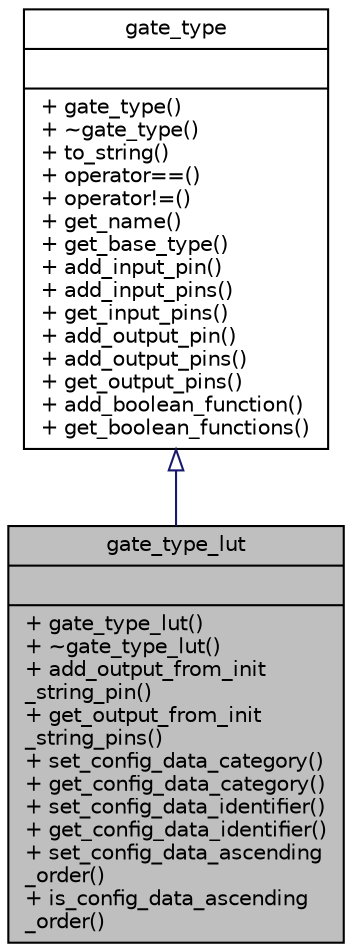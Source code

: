 digraph "gate_type_lut"
{
  edge [fontname="Helvetica",fontsize="10",labelfontname="Helvetica",labelfontsize="10"];
  node [fontname="Helvetica",fontsize="10",shape=record];
  Node0 [label="{gate_type_lut\n||+ gate_type_lut()\l+ ~gate_type_lut()\l+ add_output_from_init\l_string_pin()\l+ get_output_from_init\l_string_pins()\l+ set_config_data_category()\l+ get_config_data_category()\l+ set_config_data_identifier()\l+ get_config_data_identifier()\l+ set_config_data_ascending\l_order()\l+ is_config_data_ascending\l_order()\l}",height=0.2,width=0.4,color="black", fillcolor="grey75", style="filled", fontcolor="black"];
  Node1 -> Node0 [dir="back",color="midnightblue",fontsize="10",style="solid",arrowtail="onormal",fontname="Helvetica"];
  Node1 [label="{gate_type\n||+ gate_type()\l+ ~gate_type()\l+ to_string()\l+ operator==()\l+ operator!=()\l+ get_name()\l+ get_base_type()\l+ add_input_pin()\l+ add_input_pins()\l+ get_input_pins()\l+ add_output_pin()\l+ add_output_pins()\l+ get_output_pins()\l+ add_boolean_function()\l+ get_boolean_functions()\l}",height=0.2,width=0.4,color="black", fillcolor="white", style="filled",URL="$d0/d31/classgate__type.html"];
}
